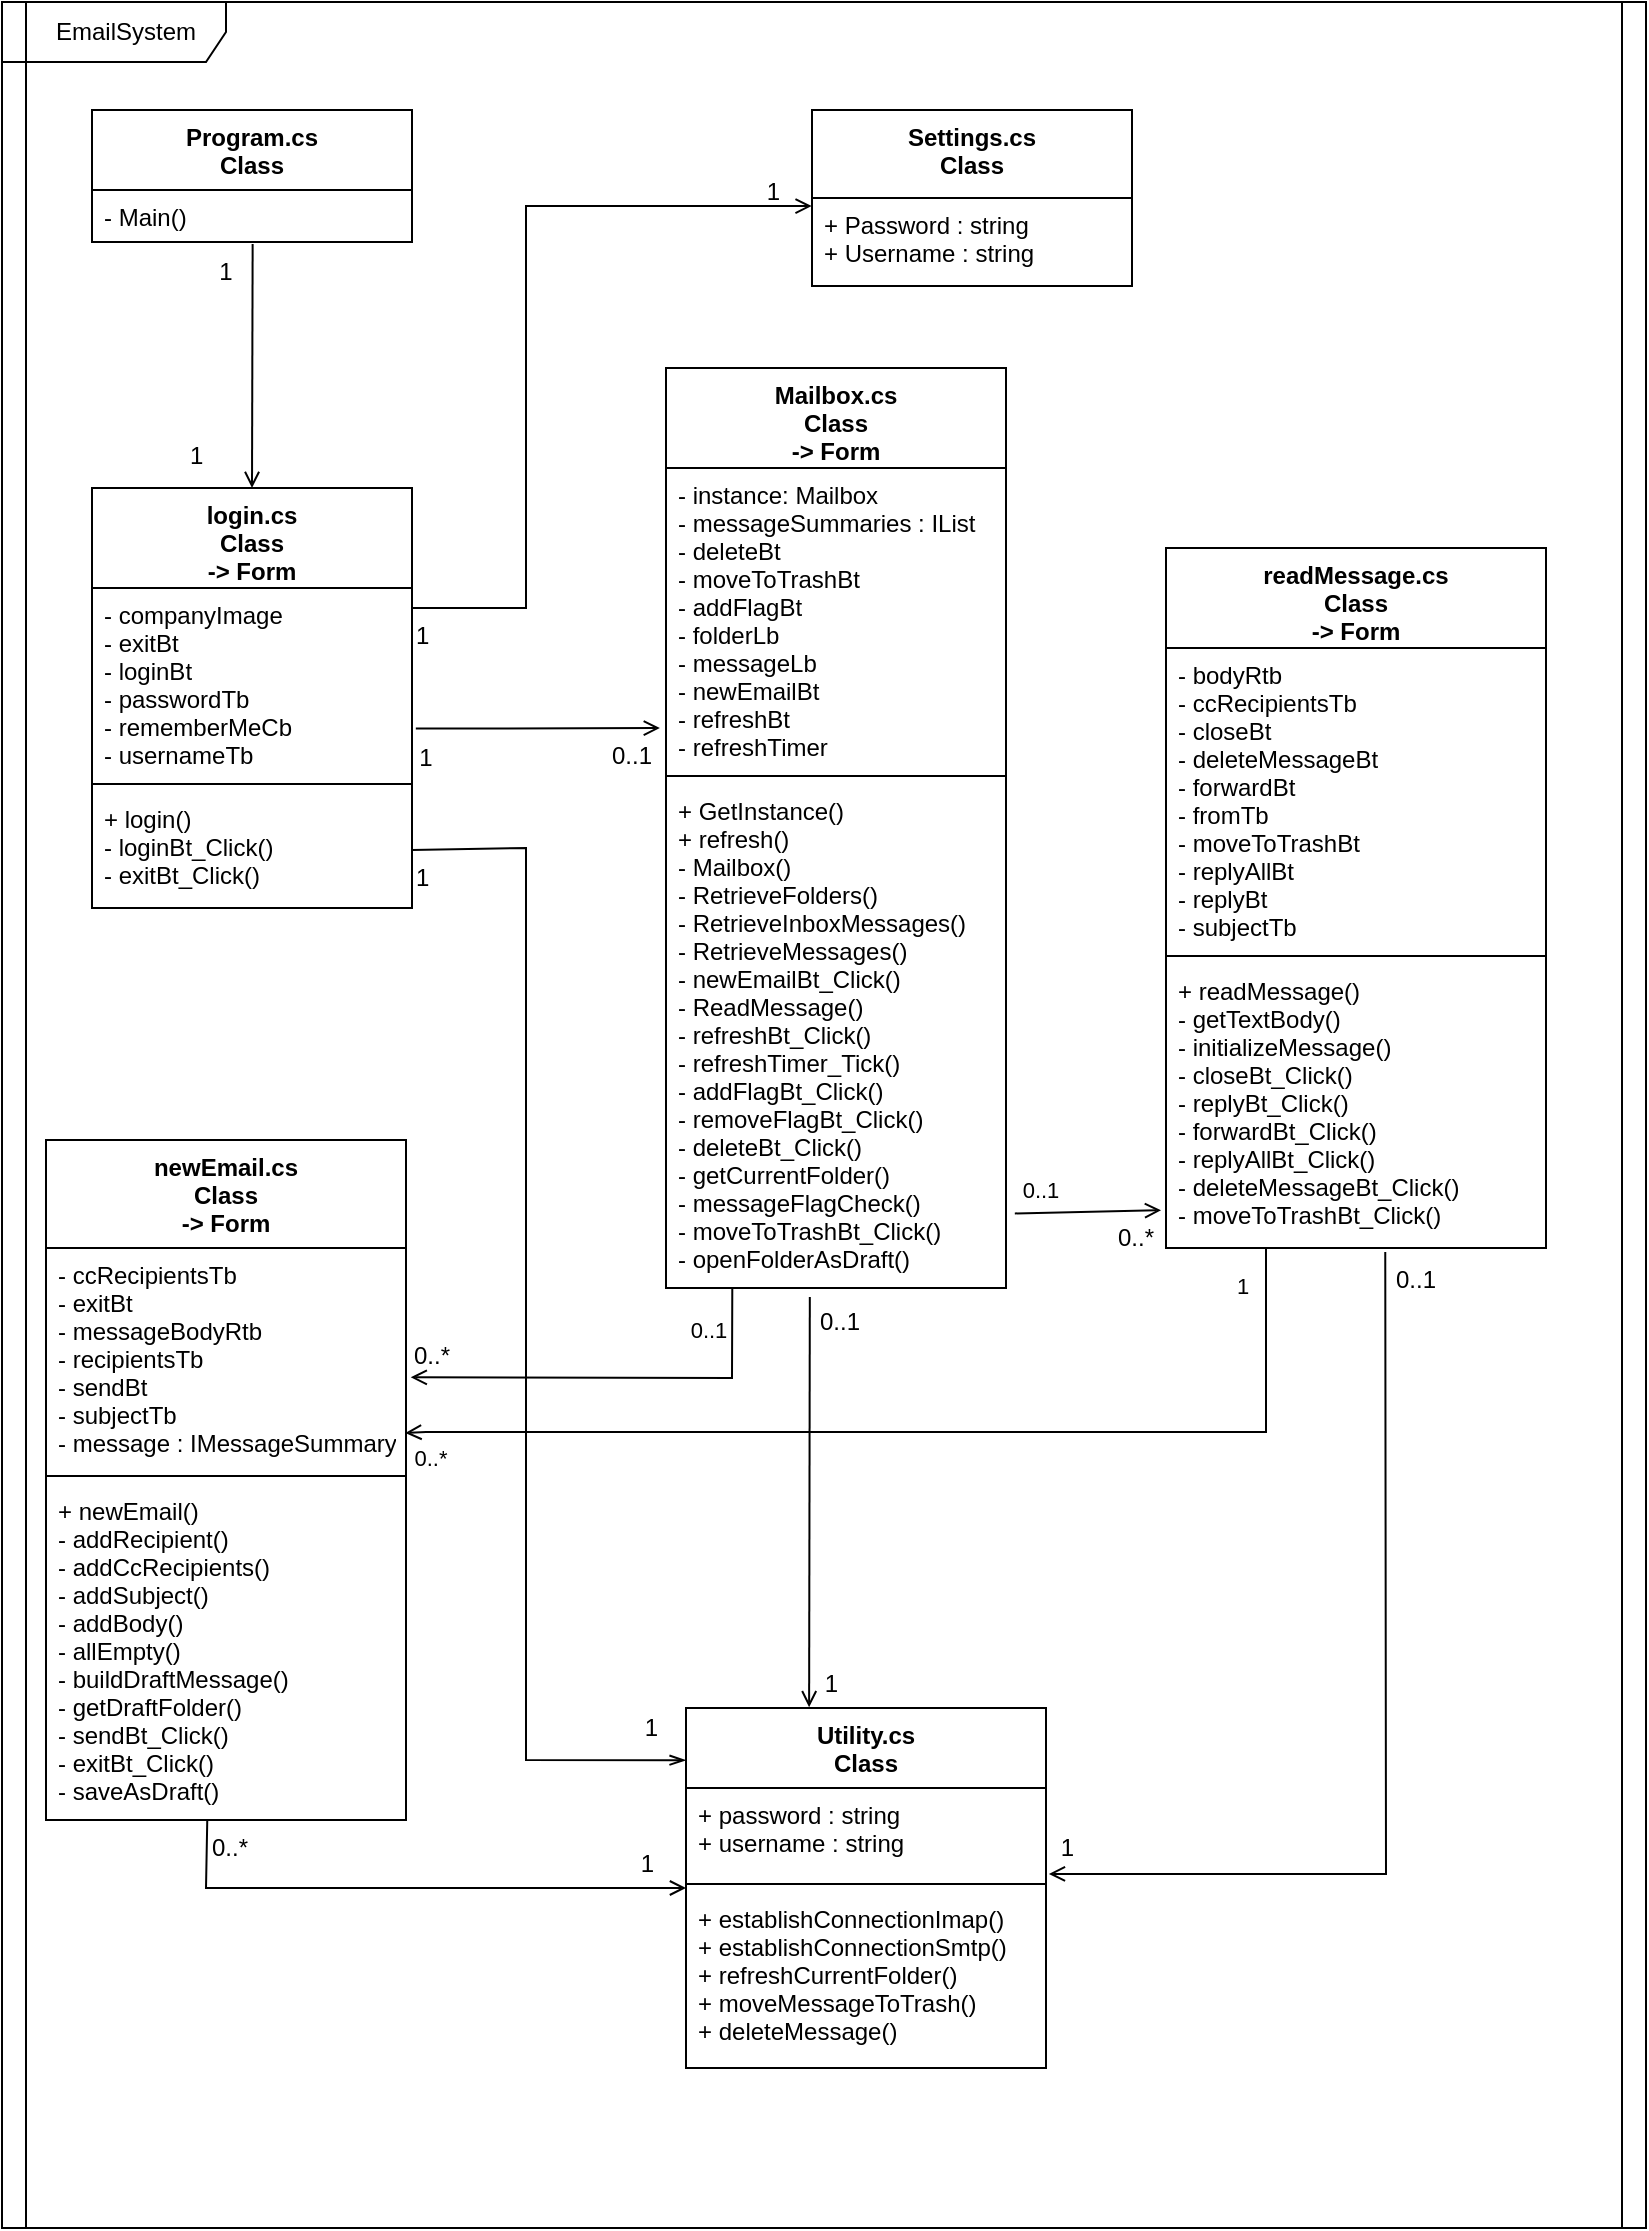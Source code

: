 <mxfile version="20.2.3" type="device"><diagram id="2tqA89CEqohOaPNK21CR" name="Side-1"><mxGraphModel dx="1228" dy="1107" grid="1" gridSize="10" guides="1" tooltips="1" connect="1" arrows="1" fold="1" page="1" pageScale="1" pageWidth="827" pageHeight="1169" math="0" shadow="0"><root><mxCell id="0"/><mxCell id="1" parent="0"/><mxCell id="JGTUu_zdtYYZoeJuC0R4-1" value="EmailSystem" style="shape=umlFrame;whiteSpace=wrap;html=1;width=100;height=30;" parent="1" vertex="1"><mxGeometry x="18" y="17" width="810" height="1113" as="geometry"/></mxCell><mxCell id="pmW2xksl9GHWx-4BAo8V-1" value="EmailSystem" style="shape=umlFrame;whiteSpace=wrap;html=1;width=100;height=30;" parent="1" vertex="1"><mxGeometry x="30" y="17" width="810" height="1113" as="geometry"/></mxCell><mxCell id="JGTUu_zdtYYZoeJuC0R4-2" value="newEmail.cs&#10;Class&#10;-&gt; Form" style="swimlane;fontStyle=1;align=center;verticalAlign=top;childLayout=stackLayout;horizontal=1;startSize=54;horizontalStack=0;resizeParent=1;resizeParentMax=0;resizeLast=0;collapsible=1;marginBottom=0;" parent="1" vertex="1"><mxGeometry x="40" y="586" width="180" height="340" as="geometry"/></mxCell><mxCell id="JGTUu_zdtYYZoeJuC0R4-3" value="- ccRecipientsTb&#10;- exitBt&#10;- messageBodyRtb&#10;- recipientsTb&#10;- sendBt&#10;- subjectTb&#10;- message : IMessageSummary" style="text;strokeColor=none;fillColor=none;align=left;verticalAlign=top;spacingLeft=4;spacingRight=4;overflow=hidden;rotatable=0;points=[[0,0.5],[1,0.5]];portConstraint=eastwest;" parent="JGTUu_zdtYYZoeJuC0R4-2" vertex="1"><mxGeometry y="54" width="180" height="110" as="geometry"/></mxCell><mxCell id="JGTUu_zdtYYZoeJuC0R4-4" value="" style="line;strokeWidth=1;fillColor=none;align=left;verticalAlign=middle;spacingTop=-1;spacingLeft=3;spacingRight=3;rotatable=0;labelPosition=right;points=[];portConstraint=eastwest;" parent="JGTUu_zdtYYZoeJuC0R4-2" vertex="1"><mxGeometry y="164" width="180" height="8" as="geometry"/></mxCell><mxCell id="JGTUu_zdtYYZoeJuC0R4-5" value="+ newEmail()&#10;- addRecipient()&#10;- addCcRecipients()&#10;- addSubject()&#10;- addBody()&#10;- allEmpty()&#10;- buildDraftMessage()&#10;- getDraftFolder()&#10;- sendBt_Click()&#10;- exitBt_Click()&#10;- saveAsDraft()" style="text;strokeColor=none;fillColor=none;align=left;verticalAlign=top;spacingLeft=4;spacingRight=4;overflow=hidden;rotatable=0;points=[[0,0.5],[1,0.5]];portConstraint=eastwest;" parent="JGTUu_zdtYYZoeJuC0R4-2" vertex="1"><mxGeometry y="172" width="180" height="168" as="geometry"/></mxCell><mxCell id="JGTUu_zdtYYZoeJuC0R4-6" value="login.cs&#10;Class&#10;-&gt; Form" style="swimlane;fontStyle=1;align=center;verticalAlign=top;childLayout=stackLayout;horizontal=1;startSize=50;horizontalStack=0;resizeParent=1;resizeParentMax=0;resizeLast=0;collapsible=1;marginBottom=0;" parent="1" vertex="1"><mxGeometry x="63" y="260" width="160" height="210" as="geometry"/></mxCell><mxCell id="JGTUu_zdtYYZoeJuC0R4-7" value="- companyImage&#10;- exitBt&#10;- loginBt&#10;- passwordTb&#10;- rememberMeCb&#10;- usernameTb" style="text;strokeColor=none;fillColor=none;align=left;verticalAlign=top;spacingLeft=4;spacingRight=4;overflow=hidden;rotatable=0;points=[[0,0.5],[1,0.5]];portConstraint=eastwest;" parent="JGTUu_zdtYYZoeJuC0R4-6" vertex="1"><mxGeometry y="50" width="160" height="94" as="geometry"/></mxCell><mxCell id="JGTUu_zdtYYZoeJuC0R4-8" value="" style="line;strokeWidth=1;fillColor=none;align=left;verticalAlign=middle;spacingTop=-1;spacingLeft=3;spacingRight=3;rotatable=0;labelPosition=right;points=[];portConstraint=eastwest;" parent="JGTUu_zdtYYZoeJuC0R4-6" vertex="1"><mxGeometry y="144" width="160" height="8" as="geometry"/></mxCell><mxCell id="JGTUu_zdtYYZoeJuC0R4-9" value="+ login()&#10;- loginBt_Click()&#10;- exitBt_Click()" style="text;strokeColor=none;fillColor=none;align=left;verticalAlign=top;spacingLeft=4;spacingRight=4;overflow=hidden;rotatable=0;points=[[0,0.5],[1,0.5]];portConstraint=eastwest;" parent="JGTUu_zdtYYZoeJuC0R4-6" vertex="1"><mxGeometry y="152" width="160" height="58" as="geometry"/></mxCell><mxCell id="JGTUu_zdtYYZoeJuC0R4-10" value="Mailbox.cs&#10;Class&#10;-&gt; Form" style="swimlane;fontStyle=1;align=center;verticalAlign=top;childLayout=stackLayout;horizontal=1;startSize=50;horizontalStack=0;resizeParent=1;resizeParentMax=0;resizeLast=0;collapsible=1;marginBottom=0;" parent="1" vertex="1"><mxGeometry x="350" y="200" width="170" height="460" as="geometry"/></mxCell><mxCell id="JGTUu_zdtYYZoeJuC0R4-11" value="- instance: Mailbox&#10;- messageSummaries : IList&#10;- deleteBt&#10;- moveToTrashBt&#10;- addFlagBt&#10;- folderLb&#10;- messageLb&#10;- newEmailBt&#10;- refreshBt&#10;- refreshTimer" style="text;strokeColor=none;fillColor=none;align=left;verticalAlign=top;spacingLeft=4;spacingRight=4;overflow=hidden;rotatable=0;points=[[0,0.5],[1,0.5]];portConstraint=eastwest;" parent="JGTUu_zdtYYZoeJuC0R4-10" vertex="1"><mxGeometry y="50" width="170" height="150" as="geometry"/></mxCell><mxCell id="JGTUu_zdtYYZoeJuC0R4-12" value="" style="line;strokeWidth=1;fillColor=none;align=left;verticalAlign=middle;spacingTop=-1;spacingLeft=3;spacingRight=3;rotatable=0;labelPosition=right;points=[];portConstraint=eastwest;" parent="JGTUu_zdtYYZoeJuC0R4-10" vertex="1"><mxGeometry y="200" width="170" height="8" as="geometry"/></mxCell><mxCell id="JGTUu_zdtYYZoeJuC0R4-13" value="+ GetInstance()&#10;+ refresh()&#10;- Mailbox()&#10;- RetrieveFolders()&#10;- RetrieveInboxMessages()&#10;- RetrieveMessages()&#10;- newEmailBt_Click()&#10;- ReadMessage()&#10;- refreshBt_Click()&#10;- refreshTimer_Tick()&#10;- addFlagBt_Click()&#10;- removeFlagBt_Click()&#10;- deleteBt_Click()&#10;- getCurrentFolder()&#10;- messageFlagCheck()&#10;- moveToTrashBt_Click()&#10;- openFolderAsDraft()&#10;" style="text;strokeColor=none;fillColor=none;align=left;verticalAlign=top;spacingLeft=4;spacingRight=4;overflow=hidden;rotatable=0;points=[[0,0.5],[1,0.5]];portConstraint=eastwest;" parent="JGTUu_zdtYYZoeJuC0R4-10" vertex="1"><mxGeometry y="208" width="170" height="252" as="geometry"/></mxCell><mxCell id="JGTUu_zdtYYZoeJuC0R4-14" value="readMessage.cs&#10;Class &#10;-&gt; Form" style="swimlane;fontStyle=1;align=center;verticalAlign=top;childLayout=stackLayout;horizontal=1;startSize=50;horizontalStack=0;resizeParent=1;resizeParentMax=0;resizeLast=0;collapsible=1;marginBottom=0;" parent="1" vertex="1"><mxGeometry x="600" y="290" width="190" height="350" as="geometry"><mxRectangle x="600" y="216.5" width="130" height="60" as="alternateBounds"/></mxGeometry></mxCell><mxCell id="JGTUu_zdtYYZoeJuC0R4-15" value="- bodyRtb&#10;- ccRecipientsTb&#10;- closeBt&#10;- deleteMessageBt&#10;- forwardBt&#10;- fromTb&#10;- moveToTrashBt&#10;- replyAllBt&#10;- replyBt&#10;- subjectTb&#10;" style="text;strokeColor=none;fillColor=none;align=left;verticalAlign=top;spacingLeft=4;spacingRight=4;overflow=hidden;rotatable=0;points=[[0,0.5],[1,0.5]];portConstraint=eastwest;" parent="JGTUu_zdtYYZoeJuC0R4-14" vertex="1"><mxGeometry y="50" width="190" height="150" as="geometry"/></mxCell><mxCell id="JGTUu_zdtYYZoeJuC0R4-16" value="" style="line;strokeWidth=1;fillColor=none;align=left;verticalAlign=middle;spacingTop=-1;spacingLeft=3;spacingRight=3;rotatable=0;labelPosition=right;points=[];portConstraint=eastwest;" parent="JGTUu_zdtYYZoeJuC0R4-14" vertex="1"><mxGeometry y="200" width="190" height="8" as="geometry"/></mxCell><mxCell id="JGTUu_zdtYYZoeJuC0R4-17" value="+ readMessage()&#10;- getTextBody()&#10;- initializeMessage()&#10;- closeBt_Click()&#10;- replyBt_Click()&#10;- forwardBt_Click()&#10;- replyAllBt_Click()&#10;- deleteMessageBt_Click()&#10;- moveToTrashBt_Click()&#10;" style="text;strokeColor=none;fillColor=none;align=left;verticalAlign=top;spacingLeft=4;spacingRight=4;overflow=hidden;rotatable=0;points=[[0,0.5],[1,0.5]];portConstraint=eastwest;" parent="JGTUu_zdtYYZoeJuC0R4-14" vertex="1"><mxGeometry y="208" width="190" height="142" as="geometry"/></mxCell><mxCell id="JGTUu_zdtYYZoeJuC0R4-18" value="Utility.cs&#10;Class" style="swimlane;fontStyle=1;align=center;verticalAlign=top;childLayout=stackLayout;horizontal=1;startSize=40;horizontalStack=0;resizeParent=1;resizeParentMax=0;resizeLast=0;collapsible=1;marginBottom=0;" parent="1" vertex="1"><mxGeometry x="360" y="870" width="180" height="180" as="geometry"/></mxCell><mxCell id="JGTUu_zdtYYZoeJuC0R4-19" value="+ password : string&#10;+ username : string" style="text;strokeColor=none;fillColor=none;align=left;verticalAlign=top;spacingLeft=4;spacingRight=4;overflow=hidden;rotatable=0;points=[[0,0.5],[1,0.5]];portConstraint=eastwest;" parent="JGTUu_zdtYYZoeJuC0R4-18" vertex="1"><mxGeometry y="40" width="180" height="44" as="geometry"/></mxCell><mxCell id="JGTUu_zdtYYZoeJuC0R4-20" value="" style="line;strokeWidth=1;fillColor=none;align=left;verticalAlign=middle;spacingTop=-1;spacingLeft=3;spacingRight=3;rotatable=0;labelPosition=right;points=[];portConstraint=eastwest;" parent="JGTUu_zdtYYZoeJuC0R4-18" vertex="1"><mxGeometry y="84" width="180" height="8" as="geometry"/></mxCell><mxCell id="JGTUu_zdtYYZoeJuC0R4-21" value="+ establishConnectionImap()&#10;+ establishConnectionSmtp()&#10;+ refreshCurrentFolder()&#10;+ moveMessageToTrash()&#10;+ deleteMessage()" style="text;strokeColor=none;fillColor=none;align=left;verticalAlign=top;spacingLeft=4;spacingRight=4;overflow=hidden;rotatable=0;points=[[0,0.5],[1,0.5]];portConstraint=eastwest;" parent="JGTUu_zdtYYZoeJuC0R4-18" vertex="1"><mxGeometry y="92" width="180" height="88" as="geometry"/></mxCell><mxCell id="JGTUu_zdtYYZoeJuC0R4-22" value="Program.cs&#10;Class" style="swimlane;fontStyle=1;align=center;verticalAlign=top;childLayout=stackLayout;horizontal=1;startSize=40;horizontalStack=0;resizeParent=1;resizeParentMax=0;resizeLast=0;collapsible=1;marginBottom=0;" parent="1" vertex="1"><mxGeometry x="63" y="71" width="160" height="66" as="geometry"/></mxCell><mxCell id="JGTUu_zdtYYZoeJuC0R4-25" value="- Main()" style="text;strokeColor=none;fillColor=none;align=left;verticalAlign=top;spacingLeft=4;spacingRight=4;overflow=hidden;rotatable=0;points=[[0,0.5],[1,0.5]];portConstraint=eastwest;" parent="JGTUu_zdtYYZoeJuC0R4-22" vertex="1"><mxGeometry y="40" width="160" height="26" as="geometry"/></mxCell><mxCell id="JGTUu_zdtYYZoeJuC0R4-26" value="Settings.cs&#10;Class" style="swimlane;fontStyle=1;align=center;verticalAlign=top;childLayout=stackLayout;horizontal=1;startSize=44;horizontalStack=0;resizeParent=1;resizeParentMax=0;resizeLast=0;collapsible=1;marginBottom=0;" parent="1" vertex="1"><mxGeometry x="423" y="71" width="160" height="88" as="geometry"/></mxCell><mxCell id="JGTUu_zdtYYZoeJuC0R4-27" value="+ Password : string&#10;+ Username : string" style="text;strokeColor=none;fillColor=none;align=left;verticalAlign=top;spacingLeft=4;spacingRight=4;overflow=hidden;rotatable=0;points=[[0,0.5],[1,0.5]];portConstraint=eastwest;" parent="JGTUu_zdtYYZoeJuC0R4-26" vertex="1"><mxGeometry y="44" width="160" height="44" as="geometry"/></mxCell><mxCell id="JGTUu_zdtYYZoeJuC0R4-32" value="" style="endArrow=none;html=1;rounded=0;align=center;verticalAlign=top;endFill=0;labelBackgroundColor=none;entryX=0.502;entryY=1.038;entryDx=0;entryDy=0;entryPerimeter=0;exitX=0.5;exitY=0;exitDx=0;exitDy=0;startArrow=open;startFill=0;" parent="1" source="JGTUu_zdtYYZoeJuC0R4-6" target="JGTUu_zdtYYZoeJuC0R4-25" edge="1"><mxGeometry relative="1" as="geometry"><mxPoint x="63" y="200" as="sourcePoint"/><mxPoint x="263" y="200" as="targetPoint"/></mxGeometry></mxCell><mxCell id="JGTUu_zdtYYZoeJuC0R4-34" value="1" style="resizable=0;html=1;align=left;verticalAlign=top;labelBackgroundColor=none;" parent="JGTUu_zdtYYZoeJuC0R4-32" connectable="0" vertex="1"><mxGeometry x="-1" relative="1" as="geometry"><mxPoint x="-33" y="-30" as="offset"/></mxGeometry></mxCell><mxCell id="JGTUu_zdtYYZoeJuC0R4-40" value="" style="endArrow=open;html=1;rounded=0;align=center;verticalAlign=top;endFill=0;labelBackgroundColor=none;entryX=-0.018;entryY=0.867;entryDx=0;entryDy=0;entryPerimeter=0;exitX=1.012;exitY=0.748;exitDx=0;exitDy=0;exitPerimeter=0;" parent="1" source="JGTUu_zdtYYZoeJuC0R4-7" target="JGTUu_zdtYYZoeJuC0R4-11" edge="1"><mxGeometry relative="1" as="geometry"><mxPoint x="230" y="380" as="sourcePoint"/><mxPoint x="430" y="380" as="targetPoint"/></mxGeometry></mxCell><mxCell id="JGTUu_zdtYYZoeJuC0R4-42" value="" style="resizable=0;html=1;align=left;verticalAlign=top;labelBackgroundColor=none;" parent="JGTUu_zdtYYZoeJuC0R4-40" connectable="0" vertex="1"><mxGeometry x="-1" relative="1" as="geometry"/></mxCell><mxCell id="JGTUu_zdtYYZoeJuC0R4-44" value="0..1" style="resizable=0;html=1;align=right;verticalAlign=top;labelBackgroundColor=none;" parent="JGTUu_zdtYYZoeJuC0R4-40" connectable="0" vertex="1"><mxGeometry x="1" relative="1" as="geometry"><mxPoint x="-3" as="offset"/></mxGeometry></mxCell><mxCell id="JGTUu_zdtYYZoeJuC0R4-45" value="" style="endArrow=none;html=1;rounded=0;align=center;verticalAlign=top;endFill=0;labelBackgroundColor=none;entryX=0.195;entryY=0.998;entryDx=0;entryDy=0;entryPerimeter=0;exitX=0.996;exitY=0.382;exitDx=0;exitDy=0;exitPerimeter=0;startArrow=open;startFill=0;" parent="1" target="JGTUu_zdtYYZoeJuC0R4-13" edge="1"><mxGeometry x="0.1" y="-10" relative="1" as="geometry"><mxPoint x="222.36" y="704.672" as="sourcePoint"/><mxPoint x="352.12" y="714" as="targetPoint"/><Array as="points"><mxPoint x="383" y="705"/></Array><mxPoint as="offset"/></mxGeometry></mxCell><mxCell id="JGTUu_zdtYYZoeJuC0R4-47" value="0..*" style="resizable=0;html=1;align=left;verticalAlign=top;labelBackgroundColor=none;" parent="JGTUu_zdtYYZoeJuC0R4-45" connectable="0" vertex="1"><mxGeometry x="-1" relative="1" as="geometry"><mxPoint y="-25" as="offset"/></mxGeometry></mxCell><mxCell id="JGTUu_zdtYYZoeJuC0R4-49" value="" style="resizable=0;html=1;align=right;verticalAlign=top;labelBackgroundColor=none;" parent="JGTUu_zdtYYZoeJuC0R4-45" connectable="0" vertex="1"><mxGeometry x="1" relative="1" as="geometry"><mxPoint x="-7" as="offset"/></mxGeometry></mxCell><mxCell id="pBhPvr46OCaGrNl1GTYg-3" value="0..1" style="edgeLabel;html=1;align=center;verticalAlign=middle;resizable=0;points=[];" vertex="1" connectable="0" parent="JGTUu_zdtYYZoeJuC0R4-45"><mxGeometry x="0.788" relative="1" as="geometry"><mxPoint x="-12" as="offset"/></mxGeometry></mxCell><mxCell id="JGTUu_zdtYYZoeJuC0R4-50" value="" style="endArrow=none;html=1;rounded=0;align=center;verticalAlign=top;endFill=0;labelBackgroundColor=none;entryX=1.026;entryY=0.852;entryDx=0;entryDy=0;startArrow=open;startFill=0;exitX=-0.013;exitY=0.867;exitDx=0;exitDy=0;exitPerimeter=0;entryPerimeter=0;" parent="1" source="JGTUu_zdtYYZoeJuC0R4-17" target="JGTUu_zdtYYZoeJuC0R4-13" edge="1"><mxGeometry x="0.1" y="-10" relative="1" as="geometry"><mxPoint x="570" y="680" as="sourcePoint"/><mxPoint x="480.0" y="650.98" as="targetPoint"/><Array as="points"/><mxPoint as="offset"/></mxGeometry></mxCell><mxCell id="JGTUu_zdtYYZoeJuC0R4-51" value="0..*" style="resizable=0;html=1;align=left;verticalAlign=top;labelBackgroundColor=none;" parent="JGTUu_zdtYYZoeJuC0R4-50" connectable="0" vertex="1"><mxGeometry x="-1" relative="1" as="geometry"><mxPoint x="-24" as="offset"/></mxGeometry></mxCell><mxCell id="JGTUu_zdtYYZoeJuC0R4-52" value="" style="resizable=0;html=1;align=right;verticalAlign=top;labelBackgroundColor=none;" parent="JGTUu_zdtYYZoeJuC0R4-50" connectable="0" vertex="1"><mxGeometry x="1" relative="1" as="geometry"><mxPoint x="-7" as="offset"/></mxGeometry></mxCell><mxCell id="pBhPvr46OCaGrNl1GTYg-1" value="0..1" style="edgeLabel;html=1;align=center;verticalAlign=middle;resizable=0;points=[];" vertex="1" connectable="0" parent="JGTUu_zdtYYZoeJuC0R4-50"><mxGeometry x="0.669" relative="1" as="geometry"><mxPoint y="-12" as="offset"/></mxGeometry></mxCell><mxCell id="JGTUu_zdtYYZoeJuC0R4-64" value="1" style="text;html=1;strokeColor=none;fillColor=none;align=center;verticalAlign=middle;whiteSpace=wrap;rounded=0;" parent="1" vertex="1"><mxGeometry x="200" y="380" width="60" height="30" as="geometry"/></mxCell><mxCell id="JGTUu_zdtYYZoeJuC0R4-65" value="1" style="text;html=1;strokeColor=none;fillColor=none;align=center;verticalAlign=middle;whiteSpace=wrap;rounded=0;" parent="1" vertex="1"><mxGeometry x="100" y="137" width="60" height="30" as="geometry"/></mxCell><mxCell id="JGTUu_zdtYYZoeJuC0R4-78" value="" style="endArrow=open;html=1;rounded=0;align=center;verticalAlign=top;endFill=0;labelBackgroundColor=none;entryX=-0.001;entryY=0.092;entryDx=0;entryDy=0;entryPerimeter=0;exitX=0.999;exitY=0.106;exitDx=0;exitDy=0;exitPerimeter=0;strokeWidth=1;" parent="1" source="JGTUu_zdtYYZoeJuC0R4-7" target="JGTUu_zdtYYZoeJuC0R4-27" edge="1"><mxGeometry x="0.2" y="-20" relative="1" as="geometry"><mxPoint x="180" y="200" as="sourcePoint"/><mxPoint x="380" y="200" as="targetPoint"/><Array as="points"><mxPoint x="280" y="320"/><mxPoint x="280" y="119"/></Array><mxPoint as="offset"/></mxGeometry></mxCell><mxCell id="JGTUu_zdtYYZoeJuC0R4-80" value="1" style="resizable=0;html=1;align=left;verticalAlign=top;labelBackgroundColor=none;" parent="JGTUu_zdtYYZoeJuC0R4-78" connectable="0" vertex="1"><mxGeometry x="-1" relative="1" as="geometry"/></mxCell><mxCell id="JGTUu_zdtYYZoeJuC0R4-82" value="1" style="resizable=0;html=1;align=right;verticalAlign=top;labelBackgroundColor=none;" parent="JGTUu_zdtYYZoeJuC0R4-78" connectable="0" vertex="1"><mxGeometry x="1" relative="1" as="geometry"><mxPoint x="-15" y="-21" as="offset"/></mxGeometry></mxCell><mxCell id="JGTUu_zdtYYZoeJuC0R4-83" value="" style="endArrow=open;html=1;rounded=0;align=center;verticalAlign=top;endFill=0;labelBackgroundColor=none;exitX=0.448;exitY=0.998;exitDx=0;exitDy=0;exitPerimeter=0;" parent="1" source="JGTUu_zdtYYZoeJuC0R4-5" edge="1"><mxGeometry x="0.149" y="-13" relative="1" as="geometry"><mxPoint x="90" y="960" as="sourcePoint"/><mxPoint x="360" y="960" as="targetPoint"/><Array as="points"><mxPoint x="120" y="960"/></Array><mxPoint as="offset"/></mxGeometry></mxCell><mxCell id="JGTUu_zdtYYZoeJuC0R4-85" value="0..*" style="resizable=0;html=1;align=left;verticalAlign=top;labelBackgroundColor=none;" parent="JGTUu_zdtYYZoeJuC0R4-83" connectable="0" vertex="1"><mxGeometry x="-1" relative="1" as="geometry"/></mxCell><mxCell id="JGTUu_zdtYYZoeJuC0R4-87" value="1" style="resizable=0;html=1;align=right;verticalAlign=top;labelBackgroundColor=none;" parent="JGTUu_zdtYYZoeJuC0R4-83" connectable="0" vertex="1"><mxGeometry x="1" relative="1" as="geometry"><mxPoint x="-16" y="-26" as="offset"/></mxGeometry></mxCell><mxCell id="JGTUu_zdtYYZoeJuC0R4-88" value="" style="endArrow=open;html=1;rounded=0;align=center;verticalAlign=top;endFill=0;labelBackgroundColor=none;exitX=0.577;exitY=1.014;exitDx=0;exitDy=0;exitPerimeter=0;entryX=1.008;entryY=0.976;entryDx=0;entryDy=0;entryPerimeter=0;" parent="1" source="JGTUu_zdtYYZoeJuC0R4-17" target="JGTUu_zdtYYZoeJuC0R4-19" edge="1"><mxGeometry x="0.149" y="-13" relative="1" as="geometry"><mxPoint x="600.0" y="789.996" as="sourcePoint"/><mxPoint x="785.44" y="886.904" as="targetPoint"/><Array as="points"><mxPoint x="710" y="953"/></Array><mxPoint as="offset"/></mxGeometry></mxCell><mxCell id="JGTUu_zdtYYZoeJuC0R4-89" value="0..1" style="resizable=0;html=1;align=left;verticalAlign=top;labelBackgroundColor=none;" parent="JGTUu_zdtYYZoeJuC0R4-88" connectable="0" vertex="1"><mxGeometry x="-1" relative="1" as="geometry"><mxPoint x="3" as="offset"/></mxGeometry></mxCell><mxCell id="JGTUu_zdtYYZoeJuC0R4-90" value="1" style="resizable=0;html=1;align=right;verticalAlign=top;labelBackgroundColor=none;" parent="JGTUu_zdtYYZoeJuC0R4-88" connectable="0" vertex="1"><mxGeometry x="1" relative="1" as="geometry"><mxPoint x="13" y="-27" as="offset"/></mxGeometry></mxCell><mxCell id="JGTUu_zdtYYZoeJuC0R4-91" value="" style="endArrow=open;html=1;rounded=0;align=center;verticalAlign=top;endFill=0;labelBackgroundColor=none;exitX=0.423;exitY=1.018;exitDx=0;exitDy=0;exitPerimeter=0;entryX=0.342;entryY=-0.002;entryDx=0;entryDy=0;entryPerimeter=0;" parent="1" source="JGTUu_zdtYYZoeJuC0R4-13" target="JGTUu_zdtYYZoeJuC0R4-18" edge="1"><mxGeometry x="0.149" y="-13" relative="1" as="geometry"><mxPoint x="390.0" y="719.996" as="sourcePoint"/><mxPoint x="422" y="860" as="targetPoint"/><Array as="points"/><mxPoint as="offset"/></mxGeometry></mxCell><mxCell id="JGTUu_zdtYYZoeJuC0R4-92" value="0..1" style="resizable=0;html=1;align=left;verticalAlign=top;labelBackgroundColor=none;" parent="JGTUu_zdtYYZoeJuC0R4-91" connectable="0" vertex="1"><mxGeometry x="-1" relative="1" as="geometry"><mxPoint x="3" y="-2" as="offset"/></mxGeometry></mxCell><mxCell id="JGTUu_zdtYYZoeJuC0R4-93" value="1" style="resizable=0;html=1;align=right;verticalAlign=top;labelBackgroundColor=none;" parent="JGTUu_zdtYYZoeJuC0R4-91" connectable="0" vertex="1"><mxGeometry x="1" relative="1" as="geometry"><mxPoint x="15" y="-26" as="offset"/></mxGeometry></mxCell><mxCell id="JGTUu_zdtYYZoeJuC0R4-94" value="" style="endArrow=openThin;html=1;rounded=0;align=center;verticalAlign=top;endFill=0;labelBackgroundColor=none;exitX=1;exitY=0.5;exitDx=0;exitDy=0;entryX=-0.001;entryY=0.145;entryDx=0;entryDy=0;entryPerimeter=0;" parent="1" source="JGTUu_zdtYYZoeJuC0R4-9" target="JGTUu_zdtYYZoeJuC0R4-18" edge="1"><mxGeometry x="0.149" y="-13" relative="1" as="geometry"><mxPoint x="310.28" y="710.996" as="sourcePoint"/><mxPoint x="495.72" y="807.904" as="targetPoint"/><Array as="points"><mxPoint x="280" y="440"/><mxPoint x="280" y="896"/></Array><mxPoint as="offset"/></mxGeometry></mxCell><mxCell id="JGTUu_zdtYYZoeJuC0R4-95" value="1" style="resizable=0;html=1;align=left;verticalAlign=top;labelBackgroundColor=none;" parent="JGTUu_zdtYYZoeJuC0R4-94" connectable="0" vertex="1"><mxGeometry x="-1" relative="1" as="geometry"/></mxCell><mxCell id="JGTUu_zdtYYZoeJuC0R4-96" value="1" style="resizable=0;html=1;align=right;verticalAlign=top;labelBackgroundColor=none;" parent="JGTUu_zdtYYZoeJuC0R4-94" connectable="0" vertex="1"><mxGeometry x="1" relative="1" as="geometry"><mxPoint x="-13" y="-30" as="offset"/></mxGeometry></mxCell><mxCell id="pmW2xksl9GHWx-4BAo8V-2" style="edgeStyle=orthogonalEdgeStyle;rounded=0;orthogonalLoop=1;jettySize=auto;html=1;entryX=0.998;entryY=0.841;entryDx=0;entryDy=0;entryPerimeter=0;startArrow=none;startFill=0;endArrow=open;endFill=0;strokeWidth=1;" parent="1" target="JGTUu_zdtYYZoeJuC0R4-3" edge="1"><mxGeometry relative="1" as="geometry"><Array as="points"><mxPoint x="650" y="732"/><mxPoint x="230" y="732"/></Array><mxPoint x="650" y="640" as="sourcePoint"/><mxPoint x="229.64" y="726.79" as="targetPoint"/></mxGeometry></mxCell><mxCell id="pmW2xksl9GHWx-4BAo8V-3" value="0..*" style="edgeLabel;html=1;align=center;verticalAlign=middle;resizable=0;points=[];" parent="pmW2xksl9GHWx-4BAo8V-2" vertex="1" connectable="0"><mxGeometry x="0.899" y="-2" relative="1" as="geometry"><mxPoint x="-14" y="15" as="offset"/></mxGeometry></mxCell><mxCell id="pmW2xksl9GHWx-4BAo8V-4" value="1" style="edgeLabel;html=1;align=center;verticalAlign=middle;resizable=0;points=[];" parent="pmW2xksl9GHWx-4BAo8V-2" vertex="1" connectable="0"><mxGeometry x="-0.815" y="-2" relative="1" as="geometry"><mxPoint x="-10" y="-30" as="offset"/></mxGeometry></mxCell></root></mxGraphModel></diagram></mxfile>